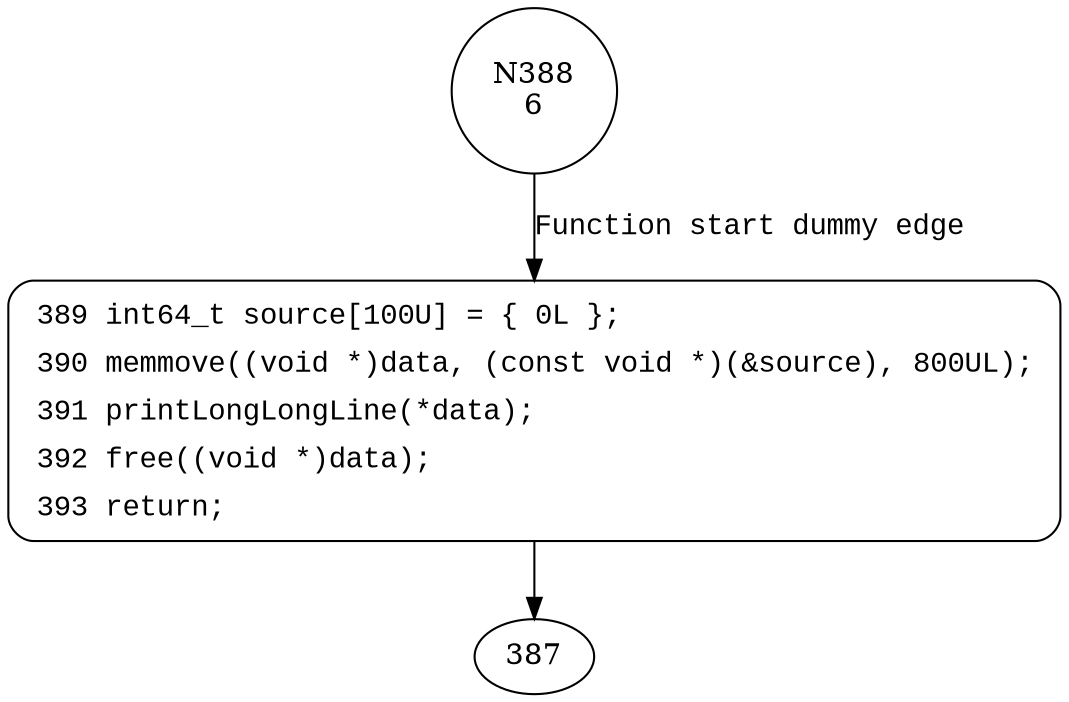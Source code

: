digraph CWE122_Heap_Based_Buffer_Overflow__c_CWE805_int64_t_memmove_53d_goodG2BSink {
388 [shape="circle" label="N388\n6"]
389 [shape="circle" label="N389\n5"]
389 [style="filled,bold" penwidth="1" fillcolor="white" fontname="Courier New" shape="Mrecord" label=<<table border="0" cellborder="0" cellpadding="3" bgcolor="white"><tr><td align="right">389</td><td align="left">int64_t source[100U] = &#123; 0L &#125;;</td></tr><tr><td align="right">390</td><td align="left">memmove((void *)data, (const void *)(&amp;source), 800UL);</td></tr><tr><td align="right">391</td><td align="left">printLongLongLine(*data);</td></tr><tr><td align="right">392</td><td align="left">free((void *)data);</td></tr><tr><td align="right">393</td><td align="left">return;</td></tr></table>>]
389 -> 387[label=""]
388 -> 389 [label="Function start dummy edge" fontname="Courier New"]
}